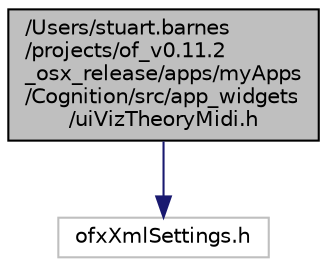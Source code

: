 digraph "/Users/stuart.barnes/projects/of_v0.11.2_osx_release/apps/myApps/Cognition/src/app_widgets/uiVizTheoryMidi.h"
{
 // LATEX_PDF_SIZE
  edge [fontname="Helvetica",fontsize="10",labelfontname="Helvetica",labelfontsize="10"];
  node [fontname="Helvetica",fontsize="10",shape=record];
  Node1 [label="/Users/stuart.barnes\l/projects/of_v0.11.2\l_osx_release/apps/myApps\l/Cognition/src/app_widgets\l/uiVizTheoryMidi.h",height=0.2,width=0.4,color="black", fillcolor="grey75", style="filled", fontcolor="black",tooltip=" "];
  Node1 -> Node2 [color="midnightblue",fontsize="10",style="solid",fontname="Helvetica"];
  Node2 [label="ofxXmlSettings.h",height=0.2,width=0.4,color="grey75", fillcolor="white", style="filled",tooltip=" "];
}
